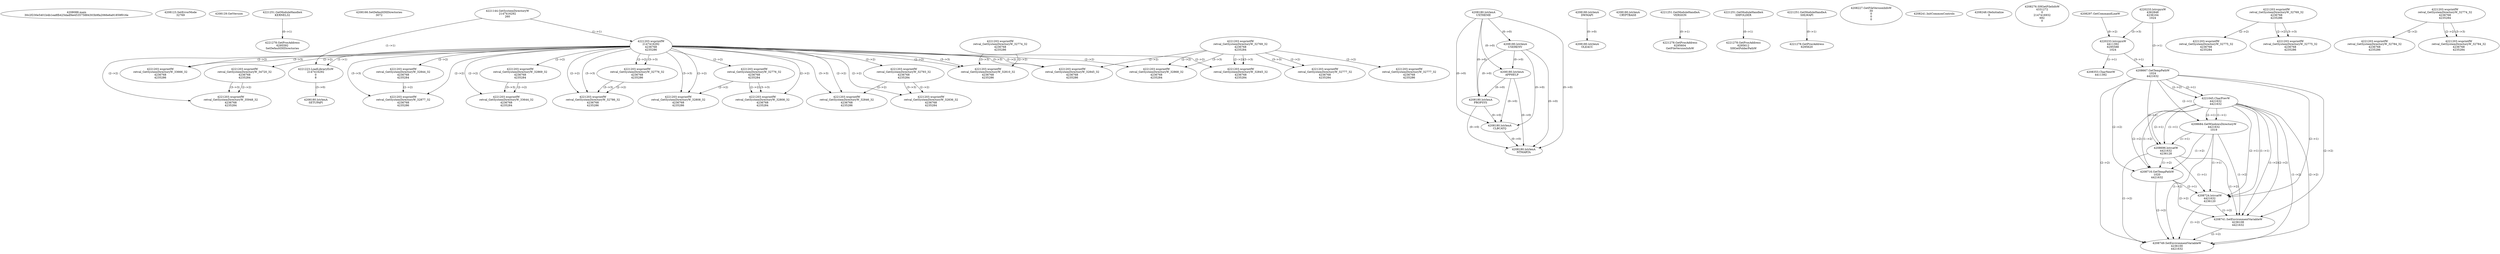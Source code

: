 // Global SCDG with merge call
digraph {
	0 [label="4208088.main
30c2f230e5401b4b1ea8fb425dadf4e453575884303b9fa2066e6a91859f016e"]
	1 [label="4208123.SetErrorMode
32769"]
	2 [label="4208129.GetVersion
"]
	3 [label="4221251.GetModuleHandleA
KERNEL32"]
	4 [label="4221278.GetProcAddress
6295592
SetDefaultDllDirectories"]
	3 -> 4 [label="(0-->1)"]
	5 [label="4208166.SetDefaultDllDirectories
3072"]
	6 [label="4221144.GetSystemDirectoryW
2147416292
260"]
	7 [label="4221203.wsprintfW
2147416292
4236768
4235286"]
	6 -> 7 [label="(1-->1)"]
	8 [label="4221223.LoadLibraryExW
2147416292
0
8"]
	6 -> 8 [label="(1-->1)"]
	7 -> 8 [label="(1-->1)"]
	9 [label="4208180.lstrlenA
UXTHEME"]
	10 [label="4208180.lstrlenA
USERENV"]
	9 -> 10 [label="(0-->0)"]
	11 [label="4208180.lstrlenA
SETUPAPI"]
	8 -> 11 [label="(3-->0)"]
	12 [label="4208180.lstrlenA
APPHELP"]
	9 -> 12 [label="(0-->0)"]
	10 -> 12 [label="(0-->0)"]
	13 [label="4208180.lstrlenA
PROPSYS"]
	9 -> 13 [label="(0-->0)"]
	10 -> 13 [label="(0-->0)"]
	12 -> 13 [label="(0-->0)"]
	14 [label="4208180.lstrlenA
DWMAPI"]
	15 [label="4208180.lstrlenA
CRYPTBASE"]
	16 [label="4221203.wsprintfW
retval_GetSystemDirectoryW_34720_32
4236768
4235284"]
	7 -> 16 [label="(2-->2)"]
	17 [label="4208180.lstrlenA
OLEACC"]
	14 -> 17 [label="(0-->0)"]
	18 [label="4221203.wsprintfW
retval_GetSystemDirectoryW_35948_32
4236768
4235284"]
	7 -> 18 [label="(2-->2)"]
	16 -> 18 [label="(2-->2)"]
	16 -> 18 [label="(3-->3)"]
	19 [label="4208180.lstrlenA
CLBCATQ"]
	9 -> 19 [label="(0-->0)"]
	10 -> 19 [label="(0-->0)"]
	12 -> 19 [label="(0-->0)"]
	13 -> 19 [label="(0-->0)"]
	20 [label="4208180.lstrlenA
NTMARTA"]
	9 -> 20 [label="(0-->0)"]
	10 -> 20 [label="(0-->0)"]
	12 -> 20 [label="(0-->0)"]
	13 -> 20 [label="(0-->0)"]
	19 -> 20 [label="(0-->0)"]
	21 [label="4221251.GetModuleHandleA
VERSION"]
	22 [label="4221278.GetProcAddress
6295604
GetFileVersionInfoW"]
	21 -> 22 [label="(0-->1)"]
	23 [label="4221251.GetModuleHandleA
SHFOLDER"]
	24 [label="4221278.GetProcAddress
6295612
SHGetFolderPathW"]
	23 -> 24 [label="(0-->1)"]
	25 [label="4221251.GetModuleHandleA
SHLWAPI"]
	26 [label="4221278.GetProcAddress
6295620
"]
	25 -> 26 [label="(0-->1)"]
	27 [label="4208227.GetFileVersionInfoW
30
0
0
0"]
	28 [label="4208241.InitCommonControls
"]
	29 [label="4208248.OleInitialize
0"]
	30 [label="4208276.SHGetFileInfoW
4331272
0
2147416932
692
0"]
	31 [label="4220233.lstrcpynW
4362848
4236164
1024"]
	32 [label="4208297.GetCommandLineW
"]
	33 [label="4220233.lstrcpynW
4411392
6295588
1024"]
	32 -> 33 [label="(0-->2)"]
	31 -> 33 [label="(3-->3)"]
	34 [label="4208353.CharNextW
4411392"]
	33 -> 34 [label="(1-->1)"]
	35 [label="4208667.GetTempPathW
1024
4421632"]
	31 -> 35 [label="(3-->1)"]
	33 -> 35 [label="(3-->1)"]
	36 [label="4221045.CharPrevW
4421632
4421632"]
	35 -> 36 [label="(2-->1)"]
	35 -> 36 [label="(2-->2)"]
	37 [label="4221203.wsprintfW
retval_GetSystemDirectoryW_33666_32
4236768
4235286"]
	7 -> 37 [label="(2-->2)"]
	7 -> 37 [label="(3-->3)"]
	38 [label="4221203.wsprintfW
retval_GetSystemDirectoryW_32844_32
4236768
4235284"]
	7 -> 38 [label="(2-->2)"]
	39 [label="4221203.wsprintfW
retval_GetSystemDirectoryW_32877_32
4236768
4235286"]
	7 -> 39 [label="(2-->2)"]
	38 -> 39 [label="(2-->2)"]
	7 -> 39 [label="(3-->3)"]
	40 [label="4221203.wsprintfW
retval_GetSystemDirectoryW_32869_32
4236768
4235284"]
	7 -> 40 [label="(2-->2)"]
	41 [label="4221203.wsprintfW
retval_GetSystemDirectoryW_33644_32
4236768
4235284"]
	7 -> 41 [label="(2-->2)"]
	40 -> 41 [label="(2-->2)"]
	40 -> 41 [label="(3-->3)"]
	42 [label="4208684.GetWindowsDirectoryW
4421632
1019"]
	35 -> 42 [label="(2-->1)"]
	36 -> 42 [label="(1-->1)"]
	36 -> 42 [label="(2-->1)"]
	43 [label="4208696.lstrcatW
4421632
4236128"]
	35 -> 43 [label="(2-->1)"]
	36 -> 43 [label="(1-->1)"]
	36 -> 43 [label="(2-->1)"]
	42 -> 43 [label="(1-->1)"]
	44 [label="4208716.GetTempPathW
1020
4421632"]
	35 -> 44 [label="(2-->2)"]
	36 -> 44 [label="(1-->2)"]
	36 -> 44 [label="(2-->2)"]
	42 -> 44 [label="(1-->2)"]
	43 -> 44 [label="(1-->2)"]
	45 [label="4208724.lstrcatW
4421632
4236120"]
	35 -> 45 [label="(2-->1)"]
	36 -> 45 [label="(1-->1)"]
	36 -> 45 [label="(2-->1)"]
	42 -> 45 [label="(1-->1)"]
	43 -> 45 [label="(1-->1)"]
	44 -> 45 [label="(2-->1)"]
	46 [label="4208741.SetEnvironmentVariableW
4236108
4421632"]
	35 -> 46 [label="(2-->2)"]
	36 -> 46 [label="(1-->2)"]
	36 -> 46 [label="(2-->2)"]
	42 -> 46 [label="(1-->2)"]
	43 -> 46 [label="(1-->2)"]
	44 -> 46 [label="(2-->2)"]
	45 -> 46 [label="(1-->2)"]
	47 [label="4208749.SetEnvironmentVariableW
4236100
4421632"]
	35 -> 47 [label="(2-->2)"]
	36 -> 47 [label="(1-->2)"]
	36 -> 47 [label="(2-->2)"]
	42 -> 47 [label="(1-->2)"]
	43 -> 47 [label="(1-->2)"]
	44 -> 47 [label="(2-->2)"]
	45 -> 47 [label="(1-->2)"]
	46 -> 47 [label="(2-->2)"]
	48 [label="4221203.wsprintfW
retval_GetSystemDirectoryW_32769_32
4236768
4235284"]
	49 [label="4221203.wsprintfW
retval_GetSystemDirectoryW_32777_32
4236768
4235284"]
	48 -> 49 [label="(2-->2)"]
	48 -> 49 [label="(3-->3)"]
	50 [label="4221203.wsprintfW
retval_GetSystemDirectoryW_32777_32
4236768
4235286"]
	48 -> 50 [label="(2-->2)"]
	51 [label="4221203.wsprintfW
retval_GetSystemDirectoryW_32769_32
4236768
4235286"]
	52 [label="4221203.wsprintfW
retval_GetSystemDirectoryW_32775_32
4236768
4235284"]
	51 -> 52 [label="(2-->2)"]
	53 [label="4221203.wsprintfW
retval_GetSystemDirectoryW_32775_32
4236768
4235286"]
	51 -> 53 [label="(2-->2)"]
	51 -> 53 [label="(3-->3)"]
	54 [label="4221203.wsprintfW
retval_GetSystemDirectoryW_32776_32
4236768
4235284"]
	7 -> 54 [label="(2-->2)"]
	55 [label="4221203.wsprintfW
retval_GetSystemDirectoryW_32808_32
4236768
4235286"]
	7 -> 55 [label="(2-->2)"]
	54 -> 55 [label="(2-->2)"]
	7 -> 55 [label="(3-->3)"]
	56 [label="4221203.wsprintfW
retval_GetSystemDirectoryW_32774_32
4236768
4235284"]
	57 [label="4221203.wsprintfW
retval_GetSystemDirectoryW_32784_32
4236768
4235286"]
	56 -> 57 [label="(2-->2)"]
	58 [label="4221203.wsprintfW
retval_GetSystemDirectoryW_32774_32
4236768
4235286"]
	59 [label="4221203.wsprintfW
retval_GetSystemDirectoryW_32810_32
4236768
4235286"]
	7 -> 59 [label="(2-->2)"]
	58 -> 59 [label="(2-->2)"]
	7 -> 59 [label="(3-->3)"]
	58 -> 59 [label="(3-->3)"]
	60 [label="4221203.wsprintfW
retval_GetSystemDirectoryW_32808_32
4236768
4235284"]
	7 -> 60 [label="(2-->2)"]
	54 -> 60 [label="(2-->2)"]
	54 -> 60 [label="(3-->3)"]
	61 [label="4221203.wsprintfW
retval_GetSystemDirectoryW_32784_32
4236768
4235284"]
	56 -> 61 [label="(2-->2)"]
	56 -> 61 [label="(3-->3)"]
	62 [label="4221203.wsprintfW
retval_GetSystemDirectoryW_32793_32
4236768
4235284"]
	7 -> 62 [label="(2-->2)"]
	63 [label="4221203.wsprintfW
retval_GetSystemDirectoryW_32846_32
4236768
4235286"]
	7 -> 63 [label="(2-->2)"]
	62 -> 63 [label="(2-->2)"]
	7 -> 63 [label="(3-->3)"]
	64 [label="4221203.wsprintfW
retval_GetSystemDirectoryW_32845_32
4236768
4235286"]
	7 -> 64 [label="(2-->2)"]
	48 -> 64 [label="(2-->2)"]
	7 -> 64 [label="(3-->3)"]
	65 [label="4221203.wsprintfW
retval_GetSystemDirectoryW_32836_32
4236768
4235284"]
	7 -> 65 [label="(2-->2)"]
	62 -> 65 [label="(2-->2)"]
	62 -> 65 [label="(3-->3)"]
	66 [label="4221203.wsprintfW
retval_GetSystemDirectoryW_32868_32
4236768
4235284"]
	7 -> 66 [label="(2-->2)"]
	48 -> 66 [label="(2-->2)"]
	48 -> 66 [label="(3-->3)"]
	67 [label="4221203.wsprintfW
retval_GetSystemDirectoryW_32776_32
4236768
4235286"]
	7 -> 67 [label="(2-->2)"]
	7 -> 67 [label="(3-->3)"]
	68 [label="4221203.wsprintfW
retval_GetSystemDirectoryW_32786_32
4236768
4235286"]
	7 -> 68 [label="(2-->2)"]
	67 -> 68 [label="(2-->2)"]
	7 -> 68 [label="(3-->3)"]
	67 -> 68 [label="(3-->3)"]
	69 [label="4221203.wsprintfW
retval_GetSystemDirectoryW_32845_32
4236768
4235284"]
	7 -> 69 [label="(2-->2)"]
	48 -> 69 [label="(2-->2)"]
	48 -> 69 [label="(3-->3)"]
}
